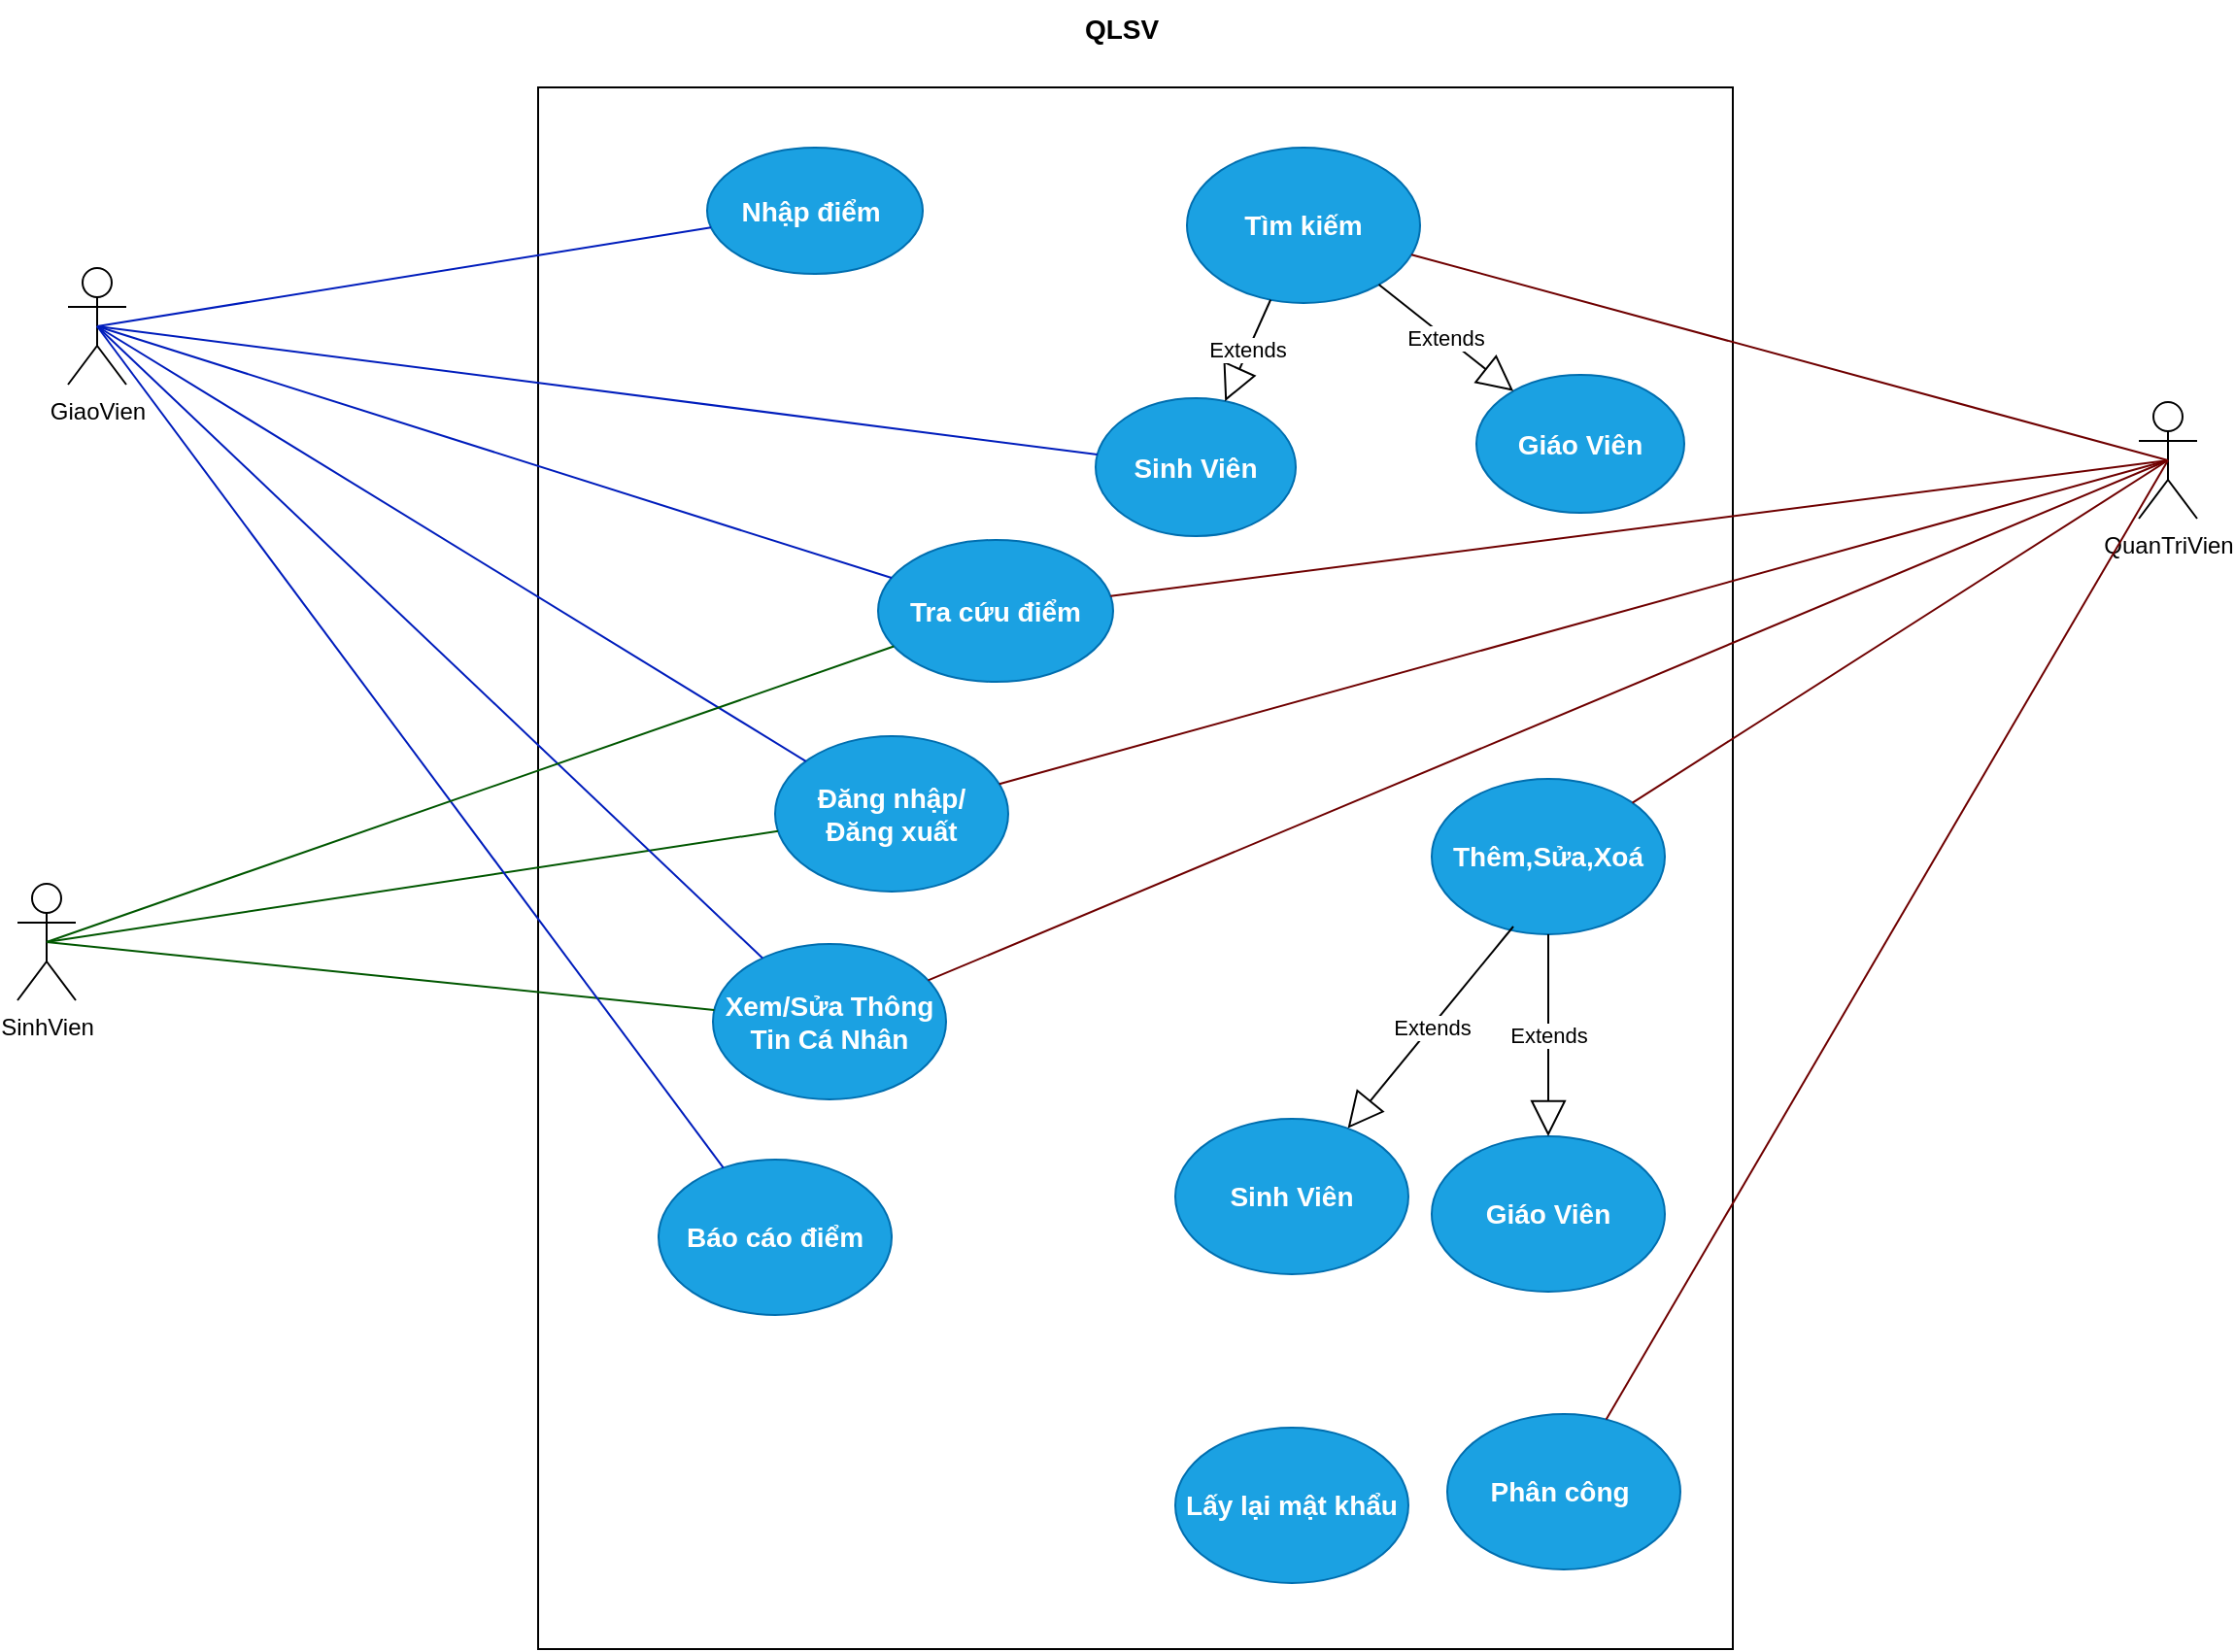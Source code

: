 <mxfile version="21.7.5" type="device">
  <diagram name="Page-1" id="Y7HkfVO9Rt5YcF5IG4YD">
    <mxGraphModel dx="1120" dy="877" grid="0" gridSize="10" guides="1" tooltips="1" connect="1" arrows="1" fold="1" page="0" pageScale="1" pageWidth="850" pageHeight="1100" background="none" math="0" shadow="0">
      <root>
        <mxCell id="0" />
        <mxCell id="1" parent="0" />
        <mxCell id="3AG8kZKsTFjgCnD1QFPX-3" value="SinhVien" style="shape=umlActor;verticalLabelPosition=bottom;verticalAlign=top;html=1;outlineConnect=0;" parent="1" vertex="1">
          <mxGeometry x="-89" y="386" width="30" height="60" as="geometry" />
        </mxCell>
        <mxCell id="rlXmQeXQFTcFjwqmY3sd-1" value="" style="rounded=0;whiteSpace=wrap;html=1;fillColor=none;" parent="1" vertex="1">
          <mxGeometry x="179" y="-24" width="615" height="804" as="geometry" />
        </mxCell>
        <mxCell id="3AG8kZKsTFjgCnD1QFPX-4" value="GiaoVien" style="shape=umlActor;verticalLabelPosition=bottom;verticalAlign=top;html=1;outlineConnect=0;" parent="1" vertex="1">
          <mxGeometry x="-63" y="69" width="30" height="60" as="geometry" />
        </mxCell>
        <mxCell id="3AG8kZKsTFjgCnD1QFPX-5" value="QuanTriVien" style="shape=umlActor;verticalLabelPosition=bottom;verticalAlign=top;html=1;outlineConnect=0;" parent="1" vertex="1">
          <mxGeometry x="1003" y="138" width="30" height="60" as="geometry" />
        </mxCell>
        <mxCell id="3AG8kZKsTFjgCnD1QFPX-7" value="Nhập điểm&amp;nbsp;" style="ellipse;whiteSpace=wrap;html=1;fillColor=#1ba1e2;fontColor=#ffffff;strokeColor=#006EAF;fontStyle=1;fontSize=14;" parent="1" vertex="1">
          <mxGeometry x="266" y="7" width="111" height="65" as="geometry" />
        </mxCell>
        <mxCell id="3AG8kZKsTFjgCnD1QFPX-8" value="Đăng nhập/&lt;br&gt;Đăng xuất" style="ellipse;whiteSpace=wrap;html=1;fillColor=#1ba1e2;fontColor=#ffffff;strokeColor=#006EAF;fontStyle=1;fontSize=14;" parent="1" vertex="1">
          <mxGeometry x="301" y="310" width="120" height="80" as="geometry" />
        </mxCell>
        <mxCell id="rlXmQeXQFTcFjwqmY3sd-2" value="&lt;span style=&quot;font-size: 14px;&quot;&gt;&lt;b&gt;QLSV&lt;/b&gt;&lt;/span&gt;" style="text;html=1;align=center;verticalAlign=middle;resizable=0;points=[];autosize=1;strokeColor=none;fillColor=none;" parent="1" vertex="1">
          <mxGeometry x="451" y="-69" width="56" height="29" as="geometry" />
        </mxCell>
        <mxCell id="rlXmQeXQFTcFjwqmY3sd-3" value="" style="endArrow=none;html=1;rounded=0;exitX=0.5;exitY=0.5;exitDx=0;exitDy=0;exitPerimeter=0;strokeColor=#001DBC;fillColor=#0050ef;" parent="1" source="3AG8kZKsTFjgCnD1QFPX-4" target="3AG8kZKsTFjgCnD1QFPX-7" edge="1">
          <mxGeometry width="50" height="50" relative="1" as="geometry">
            <mxPoint x="160" y="110" as="sourcePoint" />
            <mxPoint x="241" y="104" as="targetPoint" />
          </mxGeometry>
        </mxCell>
        <mxCell id="rlXmQeXQFTcFjwqmY3sd-4" value="" style="endArrow=none;html=1;rounded=0;exitX=0.5;exitY=0.5;exitDx=0;exitDy=0;exitPerimeter=0;fillColor=#008a00;strokeColor=#005700;" parent="1" source="3AG8kZKsTFjgCnD1QFPX-3" target="3AG8kZKsTFjgCnD1QFPX-8" edge="1">
          <mxGeometry width="50" height="50" relative="1" as="geometry">
            <mxPoint x="204" y="226" as="sourcePoint" />
            <mxPoint x="254" y="176" as="targetPoint" />
          </mxGeometry>
        </mxCell>
        <mxCell id="rlXmQeXQFTcFjwqmY3sd-5" value="" style="endArrow=none;html=1;rounded=0;exitX=0.5;exitY=0.5;exitDx=0;exitDy=0;exitPerimeter=0;fillColor=#0050ef;strokeColor=#001DBC;" parent="1" source="3AG8kZKsTFjgCnD1QFPX-4" target="3AG8kZKsTFjgCnD1QFPX-8" edge="1">
          <mxGeometry width="50" height="50" relative="1" as="geometry">
            <mxPoint x="189" y="200" as="sourcePoint" />
            <mxPoint x="239" y="150" as="targetPoint" />
          </mxGeometry>
        </mxCell>
        <mxCell id="rlXmQeXQFTcFjwqmY3sd-6" value="" style="endArrow=none;html=1;rounded=0;exitX=0.5;exitY=0.5;exitDx=0;exitDy=0;exitPerimeter=0;fillColor=#a20025;strokeColor=#6F0000;" parent="1" source="3AG8kZKsTFjgCnD1QFPX-5" target="3AG8kZKsTFjgCnD1QFPX-8" edge="1">
          <mxGeometry width="50" height="50" relative="1" as="geometry">
            <mxPoint x="183" y="382" as="sourcePoint" />
            <mxPoint x="233" y="332" as="targetPoint" />
          </mxGeometry>
        </mxCell>
        <mxCell id="rlXmQeXQFTcFjwqmY3sd-7" value="Thêm,Sửa,Xoá" style="ellipse;whiteSpace=wrap;html=1;fillColor=#1ba1e2;fontColor=#ffffff;strokeColor=#006EAF;fontStyle=1;fontSize=14;" parent="1" vertex="1">
          <mxGeometry x="639" y="332" width="120" height="80" as="geometry" />
        </mxCell>
        <mxCell id="rlXmQeXQFTcFjwqmY3sd-8" value="" style="endArrow=none;html=1;rounded=0;exitX=0.5;exitY=0.5;exitDx=0;exitDy=0;exitPerimeter=0;fillColor=#a20025;strokeColor=#6F0000;" parent="1" source="3AG8kZKsTFjgCnD1QFPX-5" target="rlXmQeXQFTcFjwqmY3sd-7" edge="1">
          <mxGeometry width="50" height="50" relative="1" as="geometry">
            <mxPoint x="180" y="403" as="sourcePoint" />
            <mxPoint x="230" y="353" as="targetPoint" />
          </mxGeometry>
        </mxCell>
        <mxCell id="rlXmQeXQFTcFjwqmY3sd-10" value="Sinh Viên" style="ellipse;whiteSpace=wrap;html=1;fillColor=#1ba1e2;fontColor=#ffffff;strokeColor=#006EAF;fontStyle=1;fontSize=14;" parent="1" vertex="1">
          <mxGeometry x="507" y="507" width="120" height="80" as="geometry" />
        </mxCell>
        <mxCell id="rlXmQeXQFTcFjwqmY3sd-11" value="Giáo Viên" style="ellipse;whiteSpace=wrap;html=1;fillColor=#1ba1e2;fontColor=#ffffff;strokeColor=#006EAF;fontStyle=1;fontSize=14;" parent="1" vertex="1">
          <mxGeometry x="639" y="516" width="120" height="80" as="geometry" />
        </mxCell>
        <mxCell id="rlXmQeXQFTcFjwqmY3sd-14" value="Extends" style="endArrow=block;endSize=16;endFill=0;html=1;rounded=0;exitX=0.35;exitY=0.95;exitDx=0;exitDy=0;exitPerimeter=0;" parent="1" source="rlXmQeXQFTcFjwqmY3sd-7" target="rlXmQeXQFTcFjwqmY3sd-10" edge="1">
          <mxGeometry width="160" relative="1" as="geometry">
            <mxPoint x="324" y="457" as="sourcePoint" />
            <mxPoint x="484" y="457" as="targetPoint" />
          </mxGeometry>
        </mxCell>
        <mxCell id="rlXmQeXQFTcFjwqmY3sd-15" value="Extends" style="endArrow=block;endSize=16;endFill=0;html=1;rounded=0;" parent="1" source="rlXmQeXQFTcFjwqmY3sd-7" target="rlXmQeXQFTcFjwqmY3sd-11" edge="1">
          <mxGeometry width="160" relative="1" as="geometry">
            <mxPoint x="324" y="457" as="sourcePoint" />
            <mxPoint x="484" y="457" as="targetPoint" />
          </mxGeometry>
        </mxCell>
        <mxCell id="rlXmQeXQFTcFjwqmY3sd-17" value="Xem/Sửa Thông Tin Cá Nhân" style="ellipse;whiteSpace=wrap;html=1;fillColor=#1ba1e2;fontColor=#ffffff;strokeColor=#006EAF;fontStyle=1;fontSize=14;" parent="1" vertex="1">
          <mxGeometry x="269" y="417" width="120" height="80" as="geometry" />
        </mxCell>
        <mxCell id="rlXmQeXQFTcFjwqmY3sd-19" value="" style="endArrow=none;html=1;rounded=0;exitX=0.5;exitY=0.5;exitDx=0;exitDy=0;exitPerimeter=0;fillColor=#0050ef;strokeColor=#001DBC;" parent="1" source="3AG8kZKsTFjgCnD1QFPX-4" target="rlXmQeXQFTcFjwqmY3sd-17" edge="1">
          <mxGeometry width="50" height="50" relative="1" as="geometry">
            <mxPoint x="190" y="212" as="sourcePoint" />
            <mxPoint x="240" y="162" as="targetPoint" />
          </mxGeometry>
        </mxCell>
        <mxCell id="rlXmQeXQFTcFjwqmY3sd-20" value="" style="endArrow=none;html=1;rounded=0;exitX=0.5;exitY=0.5;exitDx=0;exitDy=0;exitPerimeter=0;fillColor=#008a00;strokeColor=#005700;" parent="1" source="3AG8kZKsTFjgCnD1QFPX-3" target="rlXmQeXQFTcFjwqmY3sd-17" edge="1">
          <mxGeometry width="50" height="50" relative="1" as="geometry">
            <mxPoint x="45" y="280" as="sourcePoint" />
            <mxPoint x="95" y="230" as="targetPoint" />
          </mxGeometry>
        </mxCell>
        <mxCell id="rlXmQeXQFTcFjwqmY3sd-21" value="" style="endArrow=none;html=1;rounded=0;exitX=0.5;exitY=0.5;exitDx=0;exitDy=0;exitPerimeter=0;fillColor=#a20025;strokeColor=#6F0000;" parent="1" source="3AG8kZKsTFjgCnD1QFPX-5" target="rlXmQeXQFTcFjwqmY3sd-17" edge="1">
          <mxGeometry width="50" height="50" relative="1" as="geometry">
            <mxPoint x="65" y="353" as="sourcePoint" />
            <mxPoint x="115" y="303" as="targetPoint" />
          </mxGeometry>
        </mxCell>
        <mxCell id="rlXmQeXQFTcFjwqmY3sd-22" value="Báo cáo điểm" style="ellipse;whiteSpace=wrap;html=1;fillColor=#1ba1e2;fontColor=#ffffff;strokeColor=#006EAF;fontStyle=1;fontSize=14;" parent="1" vertex="1">
          <mxGeometry x="241" y="528" width="120" height="80" as="geometry" />
        </mxCell>
        <mxCell id="rlXmQeXQFTcFjwqmY3sd-23" value="" style="endArrow=none;html=1;rounded=0;fillColor=#0050ef;strokeColor=#001DBC;entryX=0.5;entryY=0.5;entryDx=0;entryDy=0;entryPerimeter=0;" parent="1" source="rlXmQeXQFTcFjwqmY3sd-22" target="3AG8kZKsTFjgCnD1QFPX-4" edge="1">
          <mxGeometry width="50" height="50" relative="1" as="geometry">
            <mxPoint x="118" y="106" as="sourcePoint" />
            <mxPoint x="382" y="286" as="targetPoint" />
          </mxGeometry>
        </mxCell>
        <mxCell id="rlXmQeXQFTcFjwqmY3sd-24" value="Tìm kiếm" style="ellipse;whiteSpace=wrap;html=1;fillColor=#1ba1e2;fontColor=#ffffff;strokeColor=#006EAF;fontStyle=1;fontSize=14;" parent="1" vertex="1">
          <mxGeometry x="513" y="7" width="120" height="80" as="geometry" />
        </mxCell>
        <mxCell id="rlXmQeXQFTcFjwqmY3sd-25" value="Giáo Viên" style="ellipse;whiteSpace=wrap;html=1;fillColor=#1ba1e2;fontColor=#ffffff;strokeColor=#006EAF;fontStyle=1;fontSize=14;" parent="1" vertex="1">
          <mxGeometry x="662" y="124" width="107" height="71" as="geometry" />
        </mxCell>
        <mxCell id="rlXmQeXQFTcFjwqmY3sd-26" value="Sinh Viên" style="ellipse;whiteSpace=wrap;html=1;fillColor=#1ba1e2;fontColor=#ffffff;strokeColor=#006EAF;fontStyle=1;fontSize=14;" parent="1" vertex="1">
          <mxGeometry x="466" y="136" width="103" height="71" as="geometry" />
        </mxCell>
        <mxCell id="rlXmQeXQFTcFjwqmY3sd-27" value="" style="endArrow=none;html=1;rounded=0;exitX=0.5;exitY=0.5;exitDx=0;exitDy=0;exitPerimeter=0;fillColor=#a20025;strokeColor=#6F0000;" parent="1" source="3AG8kZKsTFjgCnD1QFPX-5" target="rlXmQeXQFTcFjwqmY3sd-24" edge="1">
          <mxGeometry width="50" height="50" relative="1" as="geometry">
            <mxPoint x="856" y="199" as="sourcePoint" />
            <mxPoint x="505" y="310" as="targetPoint" />
          </mxGeometry>
        </mxCell>
        <mxCell id="rlXmQeXQFTcFjwqmY3sd-28" value="Extends" style="endArrow=block;endSize=16;endFill=0;html=1;rounded=0;" parent="1" source="rlXmQeXQFTcFjwqmY3sd-24" target="rlXmQeXQFTcFjwqmY3sd-26" edge="1">
          <mxGeometry width="160" relative="1" as="geometry">
            <mxPoint x="462" y="60" as="sourcePoint" />
            <mxPoint x="622" y="60" as="targetPoint" />
          </mxGeometry>
        </mxCell>
        <mxCell id="rlXmQeXQFTcFjwqmY3sd-29" value="Extends" style="endArrow=block;endSize=16;endFill=0;html=1;rounded=0;" parent="1" source="rlXmQeXQFTcFjwqmY3sd-24" target="rlXmQeXQFTcFjwqmY3sd-25" edge="1">
          <mxGeometry width="160" relative="1" as="geometry">
            <mxPoint x="599" y="107" as="sourcePoint" />
            <mxPoint x="759" y="107" as="targetPoint" />
          </mxGeometry>
        </mxCell>
        <mxCell id="rlXmQeXQFTcFjwqmY3sd-30" value="" style="endArrow=none;html=1;rounded=0;exitX=0.5;exitY=0.5;exitDx=0;exitDy=0;exitPerimeter=0;strokeColor=#001DBC;fillColor=#0050ef;" parent="1" source="3AG8kZKsTFjgCnD1QFPX-4" target="rlXmQeXQFTcFjwqmY3sd-26" edge="1">
          <mxGeometry width="50" height="50" relative="1" as="geometry">
            <mxPoint x="233" y="163" as="sourcePoint" />
            <mxPoint x="436" y="124" as="targetPoint" />
          </mxGeometry>
        </mxCell>
        <mxCell id="rlXmQeXQFTcFjwqmY3sd-31" value="Tra cứu điểm" style="ellipse;whiteSpace=wrap;html=1;fillColor=#1ba1e2;fontColor=#ffffff;strokeColor=#006EAF;fontStyle=1;fontSize=14;" parent="1" vertex="1">
          <mxGeometry x="354" y="209" width="121" height="73" as="geometry" />
        </mxCell>
        <mxCell id="rlXmQeXQFTcFjwqmY3sd-32" value="" style="endArrow=none;html=1;rounded=0;exitX=0.5;exitY=0.5;exitDx=0;exitDy=0;exitPerimeter=0;fillColor=#008a00;strokeColor=#005700;" parent="1" source="3AG8kZKsTFjgCnD1QFPX-3" target="rlXmQeXQFTcFjwqmY3sd-31" edge="1">
          <mxGeometry width="50" height="50" relative="1" as="geometry">
            <mxPoint x="-52" y="290" as="sourcePoint" />
            <mxPoint x="324" y="233" as="targetPoint" />
          </mxGeometry>
        </mxCell>
        <mxCell id="rlXmQeXQFTcFjwqmY3sd-33" value="" style="endArrow=none;html=1;rounded=0;exitX=0.5;exitY=0.5;exitDx=0;exitDy=0;exitPerimeter=0;fillColor=#0050ef;strokeColor=#001DBC;" parent="1" source="3AG8kZKsTFjgCnD1QFPX-4" target="rlXmQeXQFTcFjwqmY3sd-31" edge="1">
          <mxGeometry width="50" height="50" relative="1" as="geometry">
            <mxPoint x="-22" y="79.5" as="sourcePoint" />
            <mxPoint x="343" y="303.5" as="targetPoint" />
          </mxGeometry>
        </mxCell>
        <mxCell id="rlXmQeXQFTcFjwqmY3sd-34" value="" style="endArrow=none;html=1;rounded=0;exitX=0.5;exitY=0.5;exitDx=0;exitDy=0;exitPerimeter=0;fillColor=#a20025;strokeColor=#6F0000;" parent="1" source="3AG8kZKsTFjgCnD1QFPX-5" target="rlXmQeXQFTcFjwqmY3sd-31" edge="1">
          <mxGeometry width="50" height="50" relative="1" as="geometry">
            <mxPoint x="1028" y="178" as="sourcePoint" />
            <mxPoint x="426" y="345" as="targetPoint" />
          </mxGeometry>
        </mxCell>
        <mxCell id="rlXmQeXQFTcFjwqmY3sd-35" value="Phân công&amp;nbsp;" style="ellipse;whiteSpace=wrap;html=1;fillColor=#1ba1e2;fontColor=#ffffff;strokeColor=#006EAF;fontStyle=1;fontSize=14;" parent="1" vertex="1">
          <mxGeometry x="647" y="659" width="120" height="80" as="geometry" />
        </mxCell>
        <mxCell id="rlXmQeXQFTcFjwqmY3sd-36" value="" style="endArrow=none;html=1;rounded=0;exitX=0.5;exitY=0.5;exitDx=0;exitDy=0;exitPerimeter=0;fillColor=#a20025;strokeColor=#6F0000;" parent="1" source="3AG8kZKsTFjgCnD1QFPX-5" target="rlXmQeXQFTcFjwqmY3sd-35" edge="1">
          <mxGeometry width="50" height="50" relative="1" as="geometry">
            <mxPoint x="1168" y="352" as="sourcePoint" />
            <mxPoint x="892" y="528" as="targetPoint" />
          </mxGeometry>
        </mxCell>
        <mxCell id="-eFFm1Hv6lxav7vjlkBt-1" value="Lấy lại mật khẩu" style="ellipse;whiteSpace=wrap;html=1;fillColor=#1ba1e2;fontColor=#ffffff;strokeColor=#006EAF;fontStyle=1;fontSize=14;" vertex="1" parent="1">
          <mxGeometry x="507" y="666" width="120" height="80" as="geometry" />
        </mxCell>
      </root>
    </mxGraphModel>
  </diagram>
</mxfile>
